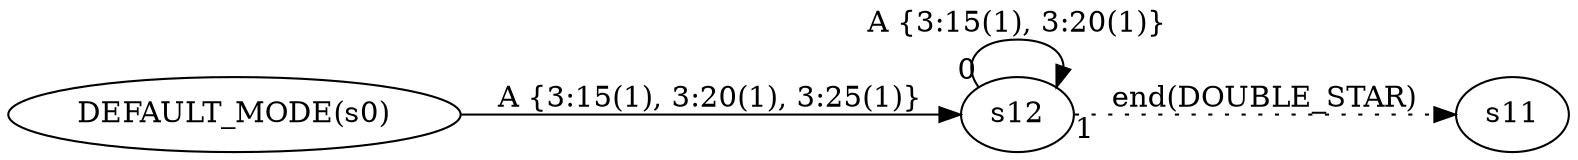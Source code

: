 digraph ATN {
  rankdir=LR;

  "DEFAULT_MODE(s0)" -> s12 [label="A {3:15(1), 3:20(1), 3:25(1)}"]
  s12 -> s12 [label="A {3:15(1), 3:20(1)}" taillabel=0]
  s12 -> s11 [label="end(DOUBLE_STAR)" taillabel=1 style=dotted]
}